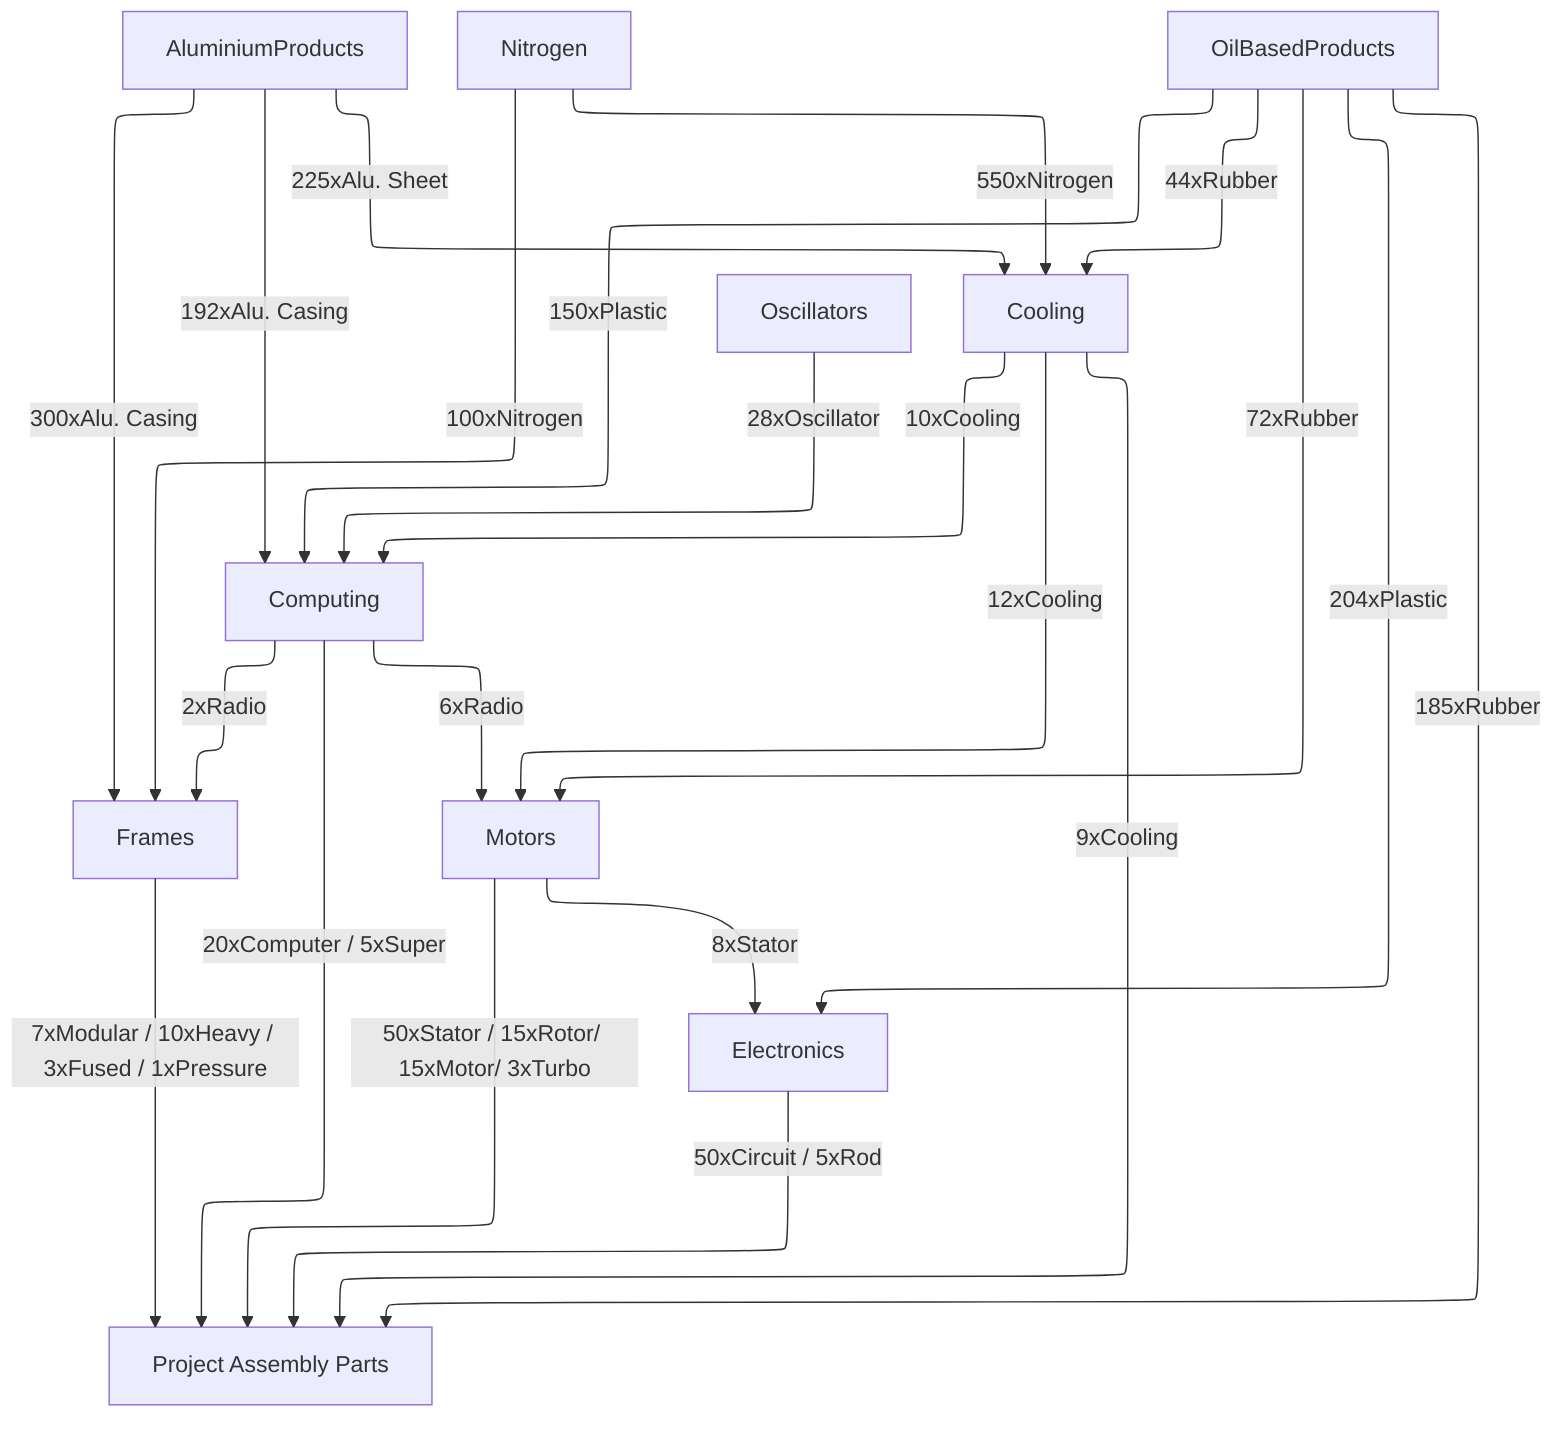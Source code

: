 ---
config:
  layout: elk
---

flowchart TD

    AluminiumProducts

    Oscillators

    Nitrogen

    AluminiumProducts -- 300xAlu. Casing --> Frames
    Computing -- 2xRadio --> Frames
    Nitrogen -- 100xNitrogen --> Frames
    Frames

    OilBasedProducts -- 204xPlastic --> Electronics
    Motors -- 8xStator --> Electronics
    Electronics

    OilBasedProducts -- 72xRubber --> Motors
    Cooling -- 12xCooling --> Motors
    Computing -- 6xRadio --> Motors
    Motors

    AluminiumProducts -- 225xAlu. Sheet --> Cooling
    OilBasedProducts -- 44xRubber --> Cooling
    Nitrogen -- 550xNitrogen --> Cooling
    Cooling

    OilBasedProducts -- 150xPlastic --> Computing
    Oscillators -- 28xOscillator --> Computing
    AluminiumProducts -- 192xAlu. Casing --> Computing
    Cooling -- 10xCooling--> Computing
    Computing

    OilBasedProducts -- 185xRubber --> ProjectAssembly
    Motors -- 50xStator / 15xRotor/ 15xMotor/ 3xTurbo --> ProjectAssembly
    Frames -- 7xModular / 10xHeavy / 3xFused / 1xPressure --> ProjectAssembly
    Electronics -- 50xCircuit / 5xRod --> ProjectAssembly
    Cooling -- 9xCooling--> ProjectAssembly
    Computing -- 20xComputer / 5xSuper --> ProjectAssembly
    ProjectAssembly["Project Assembly Parts"]